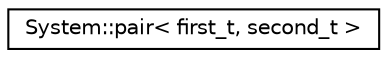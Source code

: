 digraph G
{
  edge [fontname="Helvetica",fontsize="10",labelfontname="Helvetica",labelfontsize="10"];
  node [fontname="Helvetica",fontsize="10",shape=record];
  rankdir="LR";
  Node1 [label="System::pair\< first_t, second_t \>",height=0.2,width=0.4,color="black", fillcolor="white", style="filled",URL="$class_system_1_1pair.html"];
}
